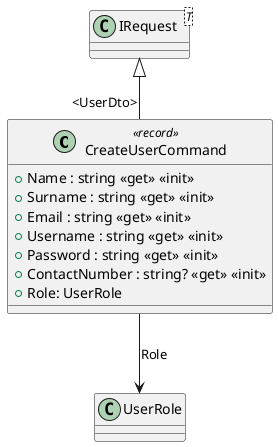 @startuml
class CreateUserCommand <<record>> {
    + Name : string <<get>> <<init>>
    + Surname : string <<get>> <<init>>
    + Email : string <<get>> <<init>>
    + Username : string <<get>> <<init>>
    + Password : string <<get>> <<init>>
    + ContactNumber : string? <<get>> <<init>>
    + Role: UserRole
}
class "IRequest"<T> {
}
"IRequest" <|-- "<UserDto>" CreateUserCommand
CreateUserCommand --> UserRole : "Role"
@enduml
